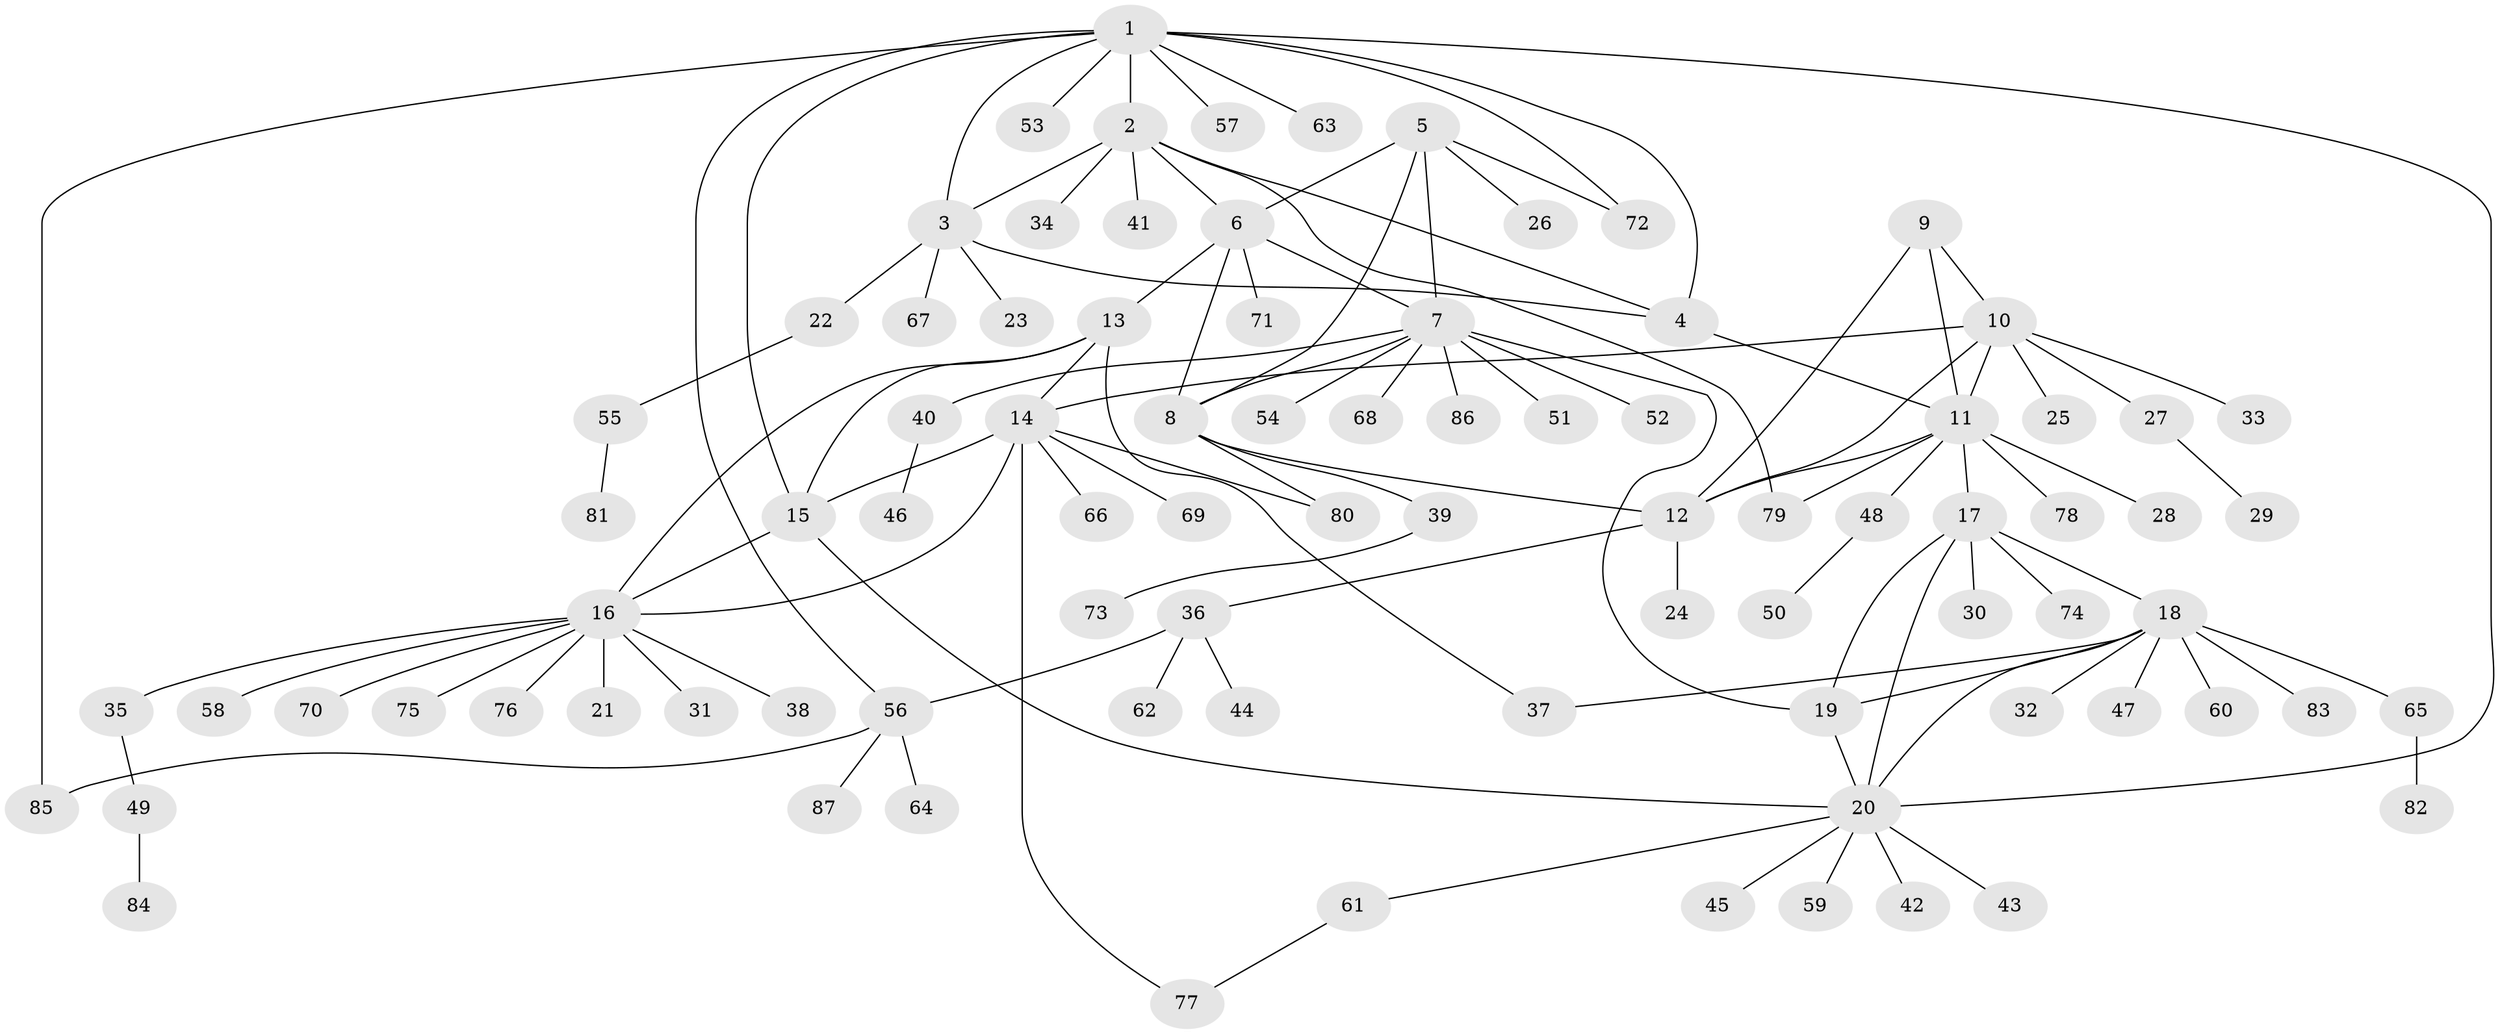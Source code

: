 // coarse degree distribution, {9: 0.038461538461538464, 2: 0.07692307692307693, 6: 0.07692307692307693, 4: 0.07692307692307693, 13: 0.038461538461538464, 7: 0.038461538461538464, 1: 0.6538461538461539}
// Generated by graph-tools (version 1.1) at 2025/19/03/04/25 18:19:47]
// undirected, 87 vertices, 114 edges
graph export_dot {
graph [start="1"]
  node [color=gray90,style=filled];
  1;
  2;
  3;
  4;
  5;
  6;
  7;
  8;
  9;
  10;
  11;
  12;
  13;
  14;
  15;
  16;
  17;
  18;
  19;
  20;
  21;
  22;
  23;
  24;
  25;
  26;
  27;
  28;
  29;
  30;
  31;
  32;
  33;
  34;
  35;
  36;
  37;
  38;
  39;
  40;
  41;
  42;
  43;
  44;
  45;
  46;
  47;
  48;
  49;
  50;
  51;
  52;
  53;
  54;
  55;
  56;
  57;
  58;
  59;
  60;
  61;
  62;
  63;
  64;
  65;
  66;
  67;
  68;
  69;
  70;
  71;
  72;
  73;
  74;
  75;
  76;
  77;
  78;
  79;
  80;
  81;
  82;
  83;
  84;
  85;
  86;
  87;
  1 -- 2;
  1 -- 3;
  1 -- 4;
  1 -- 15;
  1 -- 20;
  1 -- 53;
  1 -- 56;
  1 -- 57;
  1 -- 63;
  1 -- 72;
  1 -- 85;
  2 -- 3;
  2 -- 4;
  2 -- 6;
  2 -- 34;
  2 -- 41;
  2 -- 79;
  3 -- 4;
  3 -- 22;
  3 -- 23;
  3 -- 67;
  4 -- 11;
  5 -- 6;
  5 -- 7;
  5 -- 8;
  5 -- 26;
  5 -- 72;
  6 -- 7;
  6 -- 8;
  6 -- 13;
  6 -- 71;
  7 -- 8;
  7 -- 19;
  7 -- 40;
  7 -- 51;
  7 -- 52;
  7 -- 54;
  7 -- 68;
  7 -- 86;
  8 -- 12;
  8 -- 39;
  8 -- 80;
  9 -- 10;
  9 -- 11;
  9 -- 12;
  10 -- 11;
  10 -- 12;
  10 -- 14;
  10 -- 25;
  10 -- 27;
  10 -- 33;
  11 -- 12;
  11 -- 17;
  11 -- 28;
  11 -- 48;
  11 -- 78;
  11 -- 79;
  12 -- 24;
  12 -- 36;
  13 -- 14;
  13 -- 15;
  13 -- 16;
  13 -- 37;
  14 -- 15;
  14 -- 16;
  14 -- 66;
  14 -- 69;
  14 -- 77;
  14 -- 80;
  15 -- 16;
  15 -- 20;
  16 -- 21;
  16 -- 31;
  16 -- 35;
  16 -- 38;
  16 -- 58;
  16 -- 70;
  16 -- 75;
  16 -- 76;
  17 -- 18;
  17 -- 19;
  17 -- 20;
  17 -- 30;
  17 -- 74;
  18 -- 19;
  18 -- 20;
  18 -- 32;
  18 -- 37;
  18 -- 47;
  18 -- 60;
  18 -- 65;
  18 -- 83;
  19 -- 20;
  20 -- 42;
  20 -- 43;
  20 -- 45;
  20 -- 59;
  20 -- 61;
  22 -- 55;
  27 -- 29;
  35 -- 49;
  36 -- 44;
  36 -- 56;
  36 -- 62;
  39 -- 73;
  40 -- 46;
  48 -- 50;
  49 -- 84;
  55 -- 81;
  56 -- 64;
  56 -- 85;
  56 -- 87;
  61 -- 77;
  65 -- 82;
}
